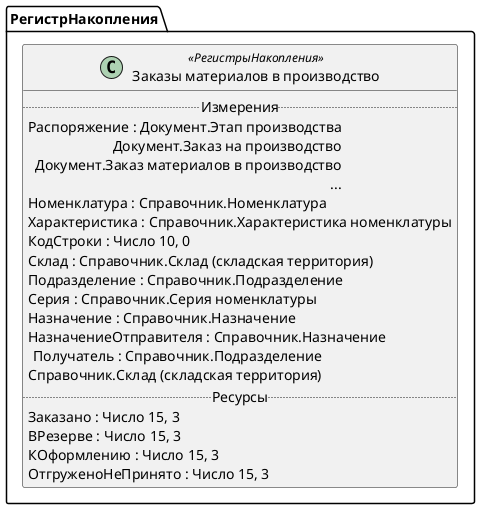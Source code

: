 ﻿@startuml ЗаказыМатериаловВПроизводство
'!include templates.wsd
'..\include templates.wsd
class РегистрНакопления.ЗаказыМатериаловВПроизводство as "Заказы материалов в производство" <<РегистрыНакопления>>
{
..Измерения..
Распоряжение : Документ.Этап производства\rДокумент.Заказ на производство\rДокумент.Заказ материалов в производство\r...
Номенклатура : Справочник.Номенклатура
Характеристика : Справочник.Характеристика номенклатуры
КодСтроки : Число 10, 0
Склад : Справочник.Склад (складская территория)
Подразделение : Справочник.Подразделение
Серия : Справочник.Серия номенклатуры
Назначение : Справочник.Назначение
НазначениеОтправителя : Справочник.Назначение
Получатель : Справочник.Подразделение\rСправочник.Склад (складская территория)
..Ресурсы..
Заказано : Число 15, 3
ВРезерве : Число 15, 3
КОформлению : Число 15, 3
ОтгруженоНеПринято : Число 15, 3
}
@enduml
